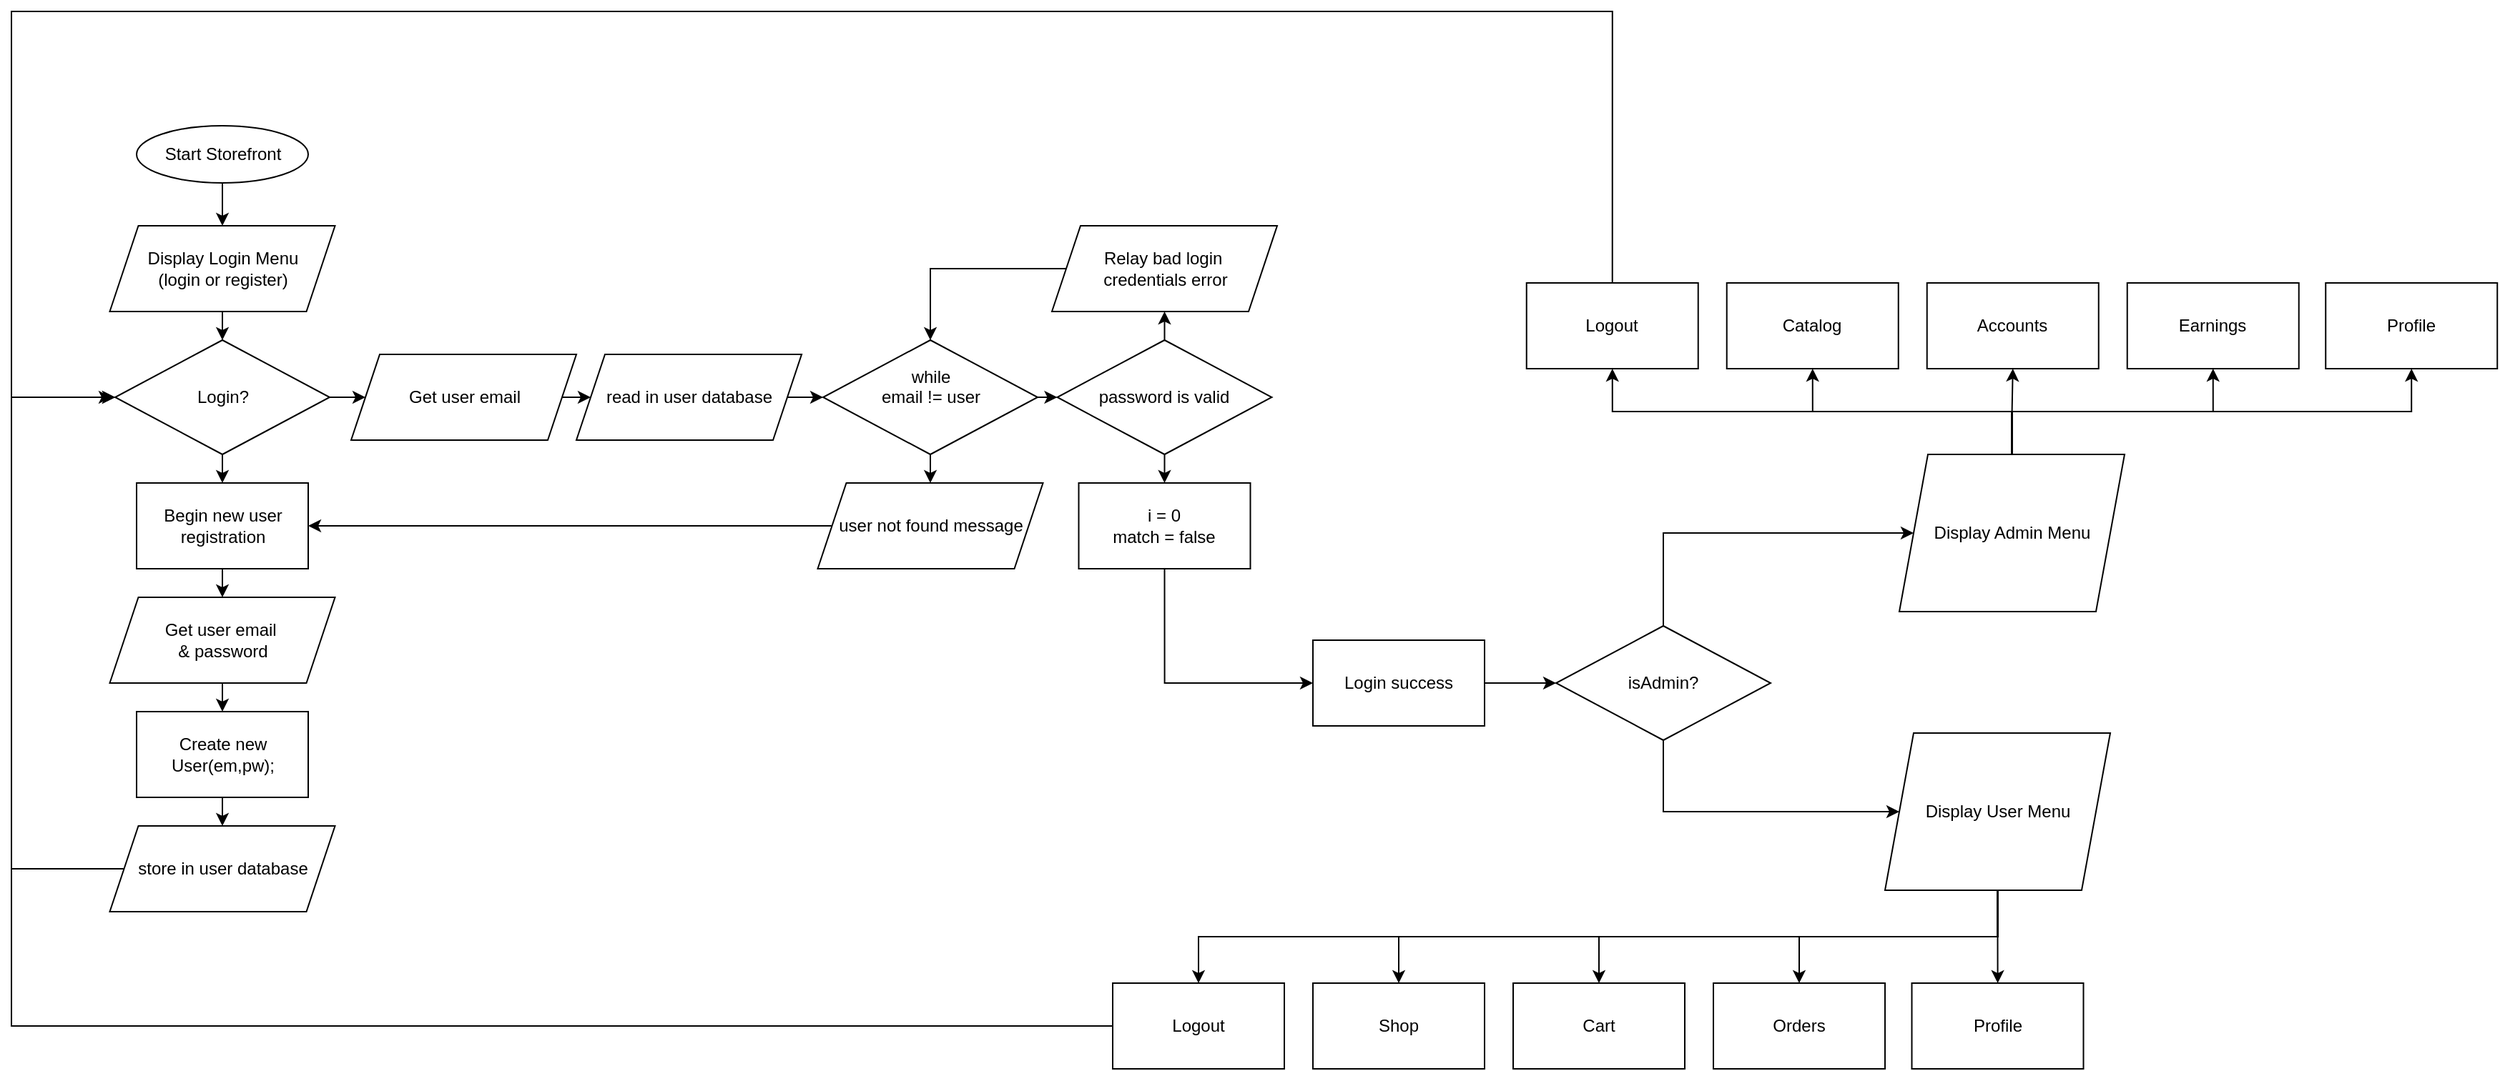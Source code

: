 <mxfile version="24.5.1" type="device">
  <diagram name="Page-1" id="Yp3pKR1Z_C9z_jeVdbPI">
    <mxGraphModel dx="4756" dy="2386" grid="1" gridSize="10" guides="1" tooltips="1" connect="1" arrows="1" fold="1" page="1" pageScale="1" pageWidth="850" pageHeight="1100" math="0" shadow="0">
      <root>
        <mxCell id="0" />
        <mxCell id="1" parent="0" />
        <mxCell id="k0gBEbsWEV2b1fCz5B16-71" style="edgeStyle=orthogonalEdgeStyle;rounded=0;orthogonalLoop=1;jettySize=auto;html=1;exitX=0.5;exitY=1;exitDx=0;exitDy=0;entryX=0.5;entryY=0;entryDx=0;entryDy=0;" parent="1" source="k0gBEbsWEV2b1fCz5B16-1" target="k0gBEbsWEV2b1fCz5B16-4" edge="1">
          <mxGeometry relative="1" as="geometry" />
        </mxCell>
        <mxCell id="k0gBEbsWEV2b1fCz5B16-1" value="Start Storefront" style="ellipse;whiteSpace=wrap;html=1;" parent="1" vertex="1">
          <mxGeometry x="-1772.5" y="-530" width="120" height="40" as="geometry" />
        </mxCell>
        <mxCell id="k0gBEbsWEV2b1fCz5B16-18" style="edgeStyle=orthogonalEdgeStyle;rounded=0;orthogonalLoop=1;jettySize=auto;html=1;exitX=1;exitY=0.5;exitDx=0;exitDy=0;entryX=0;entryY=0.5;entryDx=0;entryDy=0;" parent="1" source="k0gBEbsWEV2b1fCz5B16-3" target="k0gBEbsWEV2b1fCz5B16-7" edge="1">
          <mxGeometry relative="1" as="geometry" />
        </mxCell>
        <mxCell id="k0gBEbsWEV2b1fCz5B16-38" style="edgeStyle=orthogonalEdgeStyle;rounded=0;orthogonalLoop=1;jettySize=auto;html=1;exitX=0.5;exitY=1;exitDx=0;exitDy=0;entryX=0.5;entryY=0;entryDx=0;entryDy=0;" parent="1" source="k0gBEbsWEV2b1fCz5B16-3" target="k0gBEbsWEV2b1fCz5B16-30" edge="1">
          <mxGeometry relative="1" as="geometry" />
        </mxCell>
        <mxCell id="k0gBEbsWEV2b1fCz5B16-3" value="Login?" style="rhombus;whiteSpace=wrap;html=1;" parent="1" vertex="1">
          <mxGeometry x="-1787.5" y="-380" width="150" height="80" as="geometry" />
        </mxCell>
        <mxCell id="k0gBEbsWEV2b1fCz5B16-17" style="edgeStyle=orthogonalEdgeStyle;rounded=0;orthogonalLoop=1;jettySize=auto;html=1;exitX=0.5;exitY=1;exitDx=0;exitDy=0;entryX=0.5;entryY=0;entryDx=0;entryDy=0;" parent="1" source="k0gBEbsWEV2b1fCz5B16-4" target="k0gBEbsWEV2b1fCz5B16-3" edge="1">
          <mxGeometry relative="1" as="geometry" />
        </mxCell>
        <mxCell id="k0gBEbsWEV2b1fCz5B16-4" value="Display Login Menu&lt;div&gt;(login or register)&lt;/div&gt;" style="shape=parallelogram;perimeter=parallelogramPerimeter;whiteSpace=wrap;html=1;fixedSize=1;" parent="1" vertex="1">
          <mxGeometry x="-1791.25" y="-460" width="157.5" height="60" as="geometry" />
        </mxCell>
        <mxCell id="k0gBEbsWEV2b1fCz5B16-19" style="edgeStyle=orthogonalEdgeStyle;rounded=0;orthogonalLoop=1;jettySize=auto;html=1;exitX=1;exitY=0.5;exitDx=0;exitDy=0;entryX=0;entryY=0.5;entryDx=0;entryDy=0;" parent="1" source="k0gBEbsWEV2b1fCz5B16-7" target="k0gBEbsWEV2b1fCz5B16-8" edge="1">
          <mxGeometry relative="1" as="geometry" />
        </mxCell>
        <mxCell id="k0gBEbsWEV2b1fCz5B16-7" value="Get user email" style="shape=parallelogram;perimeter=parallelogramPerimeter;whiteSpace=wrap;html=1;fixedSize=1;" parent="1" vertex="1">
          <mxGeometry x="-1622.5" y="-370" width="157.5" height="60" as="geometry" />
        </mxCell>
        <mxCell id="k0gBEbsWEV2b1fCz5B16-20" style="edgeStyle=orthogonalEdgeStyle;rounded=0;orthogonalLoop=1;jettySize=auto;html=1;exitX=1;exitY=0.5;exitDx=0;exitDy=0;entryX=0;entryY=0.5;entryDx=0;entryDy=0;" parent="1" source="k0gBEbsWEV2b1fCz5B16-8" target="k0gBEbsWEV2b1fCz5B16-9" edge="1">
          <mxGeometry relative="1" as="geometry" />
        </mxCell>
        <mxCell id="k0gBEbsWEV2b1fCz5B16-8" value="read in user database" style="shape=parallelogram;perimeter=parallelogramPerimeter;whiteSpace=wrap;html=1;fixedSize=1;" parent="1" vertex="1">
          <mxGeometry x="-1465" y="-370" width="157.5" height="60" as="geometry" />
        </mxCell>
        <mxCell id="k0gBEbsWEV2b1fCz5B16-21" style="edgeStyle=orthogonalEdgeStyle;rounded=0;orthogonalLoop=1;jettySize=auto;html=1;exitX=1;exitY=0.5;exitDx=0;exitDy=0;entryX=0;entryY=0.5;entryDx=0;entryDy=0;" parent="1" source="k0gBEbsWEV2b1fCz5B16-9" target="k0gBEbsWEV2b1fCz5B16-12" edge="1">
          <mxGeometry relative="1" as="geometry" />
        </mxCell>
        <mxCell id="k0gBEbsWEV2b1fCz5B16-36" style="edgeStyle=orthogonalEdgeStyle;rounded=0;orthogonalLoop=1;jettySize=auto;html=1;exitX=0.5;exitY=1;exitDx=0;exitDy=0;entryX=0.5;entryY=0;entryDx=0;entryDy=0;" parent="1" source="k0gBEbsWEV2b1fCz5B16-9" target="k0gBEbsWEV2b1fCz5B16-35" edge="1">
          <mxGeometry relative="1" as="geometry" />
        </mxCell>
        <mxCell id="k0gBEbsWEV2b1fCz5B16-9" value="while&lt;div&gt;email != user&lt;/div&gt;&lt;div&gt;&lt;br&gt;&lt;/div&gt;" style="rhombus;whiteSpace=wrap;html=1;" parent="1" vertex="1">
          <mxGeometry x="-1292.5" y="-380" width="150" height="80" as="geometry" />
        </mxCell>
        <mxCell id="k0gBEbsWEV2b1fCz5B16-76" style="edgeStyle=orthogonalEdgeStyle;rounded=0;orthogonalLoop=1;jettySize=auto;html=1;exitX=1;exitY=0.5;exitDx=0;exitDy=0;entryX=0;entryY=0.5;entryDx=0;entryDy=0;" parent="1" source="k0gBEbsWEV2b1fCz5B16-11" target="k0gBEbsWEV2b1fCz5B16-73" edge="1">
          <mxGeometry relative="1" as="geometry" />
        </mxCell>
        <mxCell id="k0gBEbsWEV2b1fCz5B16-11" value="Login success" style="rounded=0;whiteSpace=wrap;html=1;" parent="1" vertex="1">
          <mxGeometry x="-950" y="-170" width="120" height="60" as="geometry" />
        </mxCell>
        <mxCell id="k0gBEbsWEV2b1fCz5B16-28" style="edgeStyle=orthogonalEdgeStyle;rounded=0;orthogonalLoop=1;jettySize=auto;html=1;exitX=0.5;exitY=0;exitDx=0;exitDy=0;entryX=0.5;entryY=1;entryDx=0;entryDy=0;" parent="1" source="k0gBEbsWEV2b1fCz5B16-12" target="k0gBEbsWEV2b1fCz5B16-14" edge="1">
          <mxGeometry relative="1" as="geometry" />
        </mxCell>
        <mxCell id="k0gBEbsWEV2b1fCz5B16-70" style="edgeStyle=orthogonalEdgeStyle;rounded=0;orthogonalLoop=1;jettySize=auto;html=1;exitX=0.5;exitY=1;exitDx=0;exitDy=0;entryX=0.5;entryY=0;entryDx=0;entryDy=0;" parent="1" source="k0gBEbsWEV2b1fCz5B16-12" target="k0gBEbsWEV2b1fCz5B16-43" edge="1">
          <mxGeometry relative="1" as="geometry" />
        </mxCell>
        <mxCell id="k0gBEbsWEV2b1fCz5B16-12" value="password is valid" style="rhombus;whiteSpace=wrap;html=1;" parent="1" vertex="1">
          <mxGeometry x="-1128.75" y="-380" width="150" height="80" as="geometry" />
        </mxCell>
        <mxCell id="k0gBEbsWEV2b1fCz5B16-29" style="edgeStyle=orthogonalEdgeStyle;rounded=0;orthogonalLoop=1;jettySize=auto;html=1;exitX=0;exitY=0.5;exitDx=0;exitDy=0;entryX=0.5;entryY=0;entryDx=0;entryDy=0;" parent="1" source="k0gBEbsWEV2b1fCz5B16-14" target="k0gBEbsWEV2b1fCz5B16-9" edge="1">
          <mxGeometry relative="1" as="geometry" />
        </mxCell>
        <mxCell id="k0gBEbsWEV2b1fCz5B16-14" value="Relay bad login&amp;nbsp;&lt;div&gt;credentials error&lt;/div&gt;" style="shape=parallelogram;perimeter=parallelogramPerimeter;whiteSpace=wrap;html=1;fixedSize=1;" parent="1" vertex="1">
          <mxGeometry x="-1132.5" y="-460" width="157.5" height="60" as="geometry" />
        </mxCell>
        <mxCell id="k0gBEbsWEV2b1fCz5B16-39" style="edgeStyle=orthogonalEdgeStyle;rounded=0;orthogonalLoop=1;jettySize=auto;html=1;exitX=0.5;exitY=1;exitDx=0;exitDy=0;entryX=0.5;entryY=0;entryDx=0;entryDy=0;" parent="1" source="k0gBEbsWEV2b1fCz5B16-30" target="k0gBEbsWEV2b1fCz5B16-32" edge="1">
          <mxGeometry relative="1" as="geometry" />
        </mxCell>
        <mxCell id="k0gBEbsWEV2b1fCz5B16-30" value="Begin new user registration" style="rounded=0;whiteSpace=wrap;html=1;" parent="1" vertex="1">
          <mxGeometry x="-1772.5" y="-280" width="120" height="60" as="geometry" />
        </mxCell>
        <mxCell id="k0gBEbsWEV2b1fCz5B16-41" style="edgeStyle=orthogonalEdgeStyle;rounded=0;orthogonalLoop=1;jettySize=auto;html=1;exitX=0.5;exitY=1;exitDx=0;exitDy=0;entryX=0.5;entryY=0;entryDx=0;entryDy=0;" parent="1" source="k0gBEbsWEV2b1fCz5B16-31" target="k0gBEbsWEV2b1fCz5B16-33" edge="1">
          <mxGeometry relative="1" as="geometry" />
        </mxCell>
        <mxCell id="k0gBEbsWEV2b1fCz5B16-31" value="Create new User(em,pw);" style="rounded=0;whiteSpace=wrap;html=1;" parent="1" vertex="1">
          <mxGeometry x="-1772.5" y="-120" width="120" height="60" as="geometry" />
        </mxCell>
        <mxCell id="k0gBEbsWEV2b1fCz5B16-40" style="edgeStyle=orthogonalEdgeStyle;rounded=0;orthogonalLoop=1;jettySize=auto;html=1;exitX=0.5;exitY=1;exitDx=0;exitDy=0;entryX=0.5;entryY=0;entryDx=0;entryDy=0;" parent="1" source="k0gBEbsWEV2b1fCz5B16-32" target="k0gBEbsWEV2b1fCz5B16-31" edge="1">
          <mxGeometry relative="1" as="geometry" />
        </mxCell>
        <mxCell id="k0gBEbsWEV2b1fCz5B16-32" value="Get user email&amp;nbsp;&lt;div&gt;&amp;amp; password&lt;/div&gt;" style="shape=parallelogram;perimeter=parallelogramPerimeter;whiteSpace=wrap;html=1;fixedSize=1;" parent="1" vertex="1">
          <mxGeometry x="-1791.25" y="-200" width="157.5" height="60" as="geometry" />
        </mxCell>
        <mxCell id="k0gBEbsWEV2b1fCz5B16-72" style="edgeStyle=orthogonalEdgeStyle;rounded=0;orthogonalLoop=1;jettySize=auto;html=1;exitX=0;exitY=0.5;exitDx=0;exitDy=0;entryX=0;entryY=0.5;entryDx=0;entryDy=0;" parent="1" source="k0gBEbsWEV2b1fCz5B16-33" target="k0gBEbsWEV2b1fCz5B16-3" edge="1">
          <mxGeometry relative="1" as="geometry">
            <Array as="points">
              <mxPoint x="-1860" y="-10" />
              <mxPoint x="-1860" y="-340" />
            </Array>
          </mxGeometry>
        </mxCell>
        <mxCell id="k0gBEbsWEV2b1fCz5B16-33" value="store in user database" style="shape=parallelogram;perimeter=parallelogramPerimeter;whiteSpace=wrap;html=1;fixedSize=1;" parent="1" vertex="1">
          <mxGeometry x="-1791.25" y="-40" width="157.5" height="60" as="geometry" />
        </mxCell>
        <mxCell id="k0gBEbsWEV2b1fCz5B16-37" style="edgeStyle=orthogonalEdgeStyle;rounded=0;orthogonalLoop=1;jettySize=auto;html=1;exitX=0;exitY=0.5;exitDx=0;exitDy=0;entryX=1;entryY=0.5;entryDx=0;entryDy=0;" parent="1" source="k0gBEbsWEV2b1fCz5B16-35" target="k0gBEbsWEV2b1fCz5B16-30" edge="1">
          <mxGeometry relative="1" as="geometry" />
        </mxCell>
        <mxCell id="k0gBEbsWEV2b1fCz5B16-35" value="user not found message" style="shape=parallelogram;perimeter=parallelogramPerimeter;whiteSpace=wrap;html=1;fixedSize=1;" parent="1" vertex="1">
          <mxGeometry x="-1296.25" y="-280" width="157.5" height="60" as="geometry" />
        </mxCell>
        <mxCell id="k9H31jI7IDeOXlhfYxdj-3" value="" style="edgeStyle=orthogonalEdgeStyle;rounded=0;orthogonalLoop=1;jettySize=auto;html=1;" parent="1" source="k0gBEbsWEV2b1fCz5B16-42" target="k0gBEbsWEV2b1fCz5B16-85" edge="1">
          <mxGeometry relative="1" as="geometry" />
        </mxCell>
        <mxCell id="k9H31jI7IDeOXlhfYxdj-13" style="edgeStyle=orthogonalEdgeStyle;rounded=0;orthogonalLoop=1;jettySize=auto;html=1;exitX=0.5;exitY=1;exitDx=0;exitDy=0;entryX=0.5;entryY=0;entryDx=0;entryDy=0;" parent="1" source="k0gBEbsWEV2b1fCz5B16-42" target="k9H31jI7IDeOXlhfYxdj-11" edge="1">
          <mxGeometry relative="1" as="geometry" />
        </mxCell>
        <mxCell id="k9H31jI7IDeOXlhfYxdj-14" style="edgeStyle=orthogonalEdgeStyle;rounded=0;orthogonalLoop=1;jettySize=auto;html=1;exitX=0.5;exitY=1;exitDx=0;exitDy=0;" parent="1" source="k0gBEbsWEV2b1fCz5B16-42" target="k9H31jI7IDeOXlhfYxdj-12" edge="1">
          <mxGeometry relative="1" as="geometry" />
        </mxCell>
        <mxCell id="k9H31jI7IDeOXlhfYxdj-16" style="edgeStyle=orthogonalEdgeStyle;rounded=0;orthogonalLoop=1;jettySize=auto;html=1;exitX=0.5;exitY=1;exitDx=0;exitDy=0;entryX=0.5;entryY=0;entryDx=0;entryDy=0;" parent="1" source="k0gBEbsWEV2b1fCz5B16-42" target="k9H31jI7IDeOXlhfYxdj-15" edge="1">
          <mxGeometry relative="1" as="geometry" />
        </mxCell>
        <mxCell id="k9H31jI7IDeOXlhfYxdj-22" style="edgeStyle=orthogonalEdgeStyle;rounded=0;orthogonalLoop=1;jettySize=auto;html=1;exitX=0.5;exitY=1;exitDx=0;exitDy=0;" parent="1" source="k0gBEbsWEV2b1fCz5B16-42" target="k9H31jI7IDeOXlhfYxdj-21" edge="1">
          <mxGeometry relative="1" as="geometry" />
        </mxCell>
        <mxCell id="k0gBEbsWEV2b1fCz5B16-42" value="Display User Menu" style="shape=parallelogram;perimeter=parallelogramPerimeter;whiteSpace=wrap;html=1;fixedSize=1;" parent="1" vertex="1">
          <mxGeometry x="-550" y="-105" width="157.5" height="110" as="geometry" />
        </mxCell>
        <mxCell id="k0gBEbsWEV2b1fCz5B16-55" style="edgeStyle=orthogonalEdgeStyle;rounded=0;orthogonalLoop=1;jettySize=auto;html=1;exitX=0.5;exitY=1;exitDx=0;exitDy=0;entryX=0;entryY=0.5;entryDx=0;entryDy=0;" parent="1" source="k0gBEbsWEV2b1fCz5B16-43" target="k0gBEbsWEV2b1fCz5B16-11" edge="1">
          <mxGeometry relative="1" as="geometry">
            <mxPoint x="-1053.75" y="-180" as="targetPoint" />
          </mxGeometry>
        </mxCell>
        <mxCell id="k0gBEbsWEV2b1fCz5B16-43" value="i = 0&lt;div&gt;match = false&lt;/div&gt;" style="rounded=0;whiteSpace=wrap;html=1;" parent="1" vertex="1">
          <mxGeometry x="-1113.75" y="-280" width="120" height="60" as="geometry" />
        </mxCell>
        <mxCell id="k0gBEbsWEV2b1fCz5B16-80" style="edgeStyle=orthogonalEdgeStyle;rounded=0;orthogonalLoop=1;jettySize=auto;html=1;exitX=0.5;exitY=1;exitDx=0;exitDy=0;entryX=0;entryY=0.5;entryDx=0;entryDy=0;" parent="1" source="k0gBEbsWEV2b1fCz5B16-73" target="k0gBEbsWEV2b1fCz5B16-42" edge="1">
          <mxGeometry relative="1" as="geometry" />
        </mxCell>
        <mxCell id="aHoTU5PsChffIERLwZlP-2" style="edgeStyle=orthogonalEdgeStyle;rounded=0;orthogonalLoop=1;jettySize=auto;html=1;exitX=0.5;exitY=0;exitDx=0;exitDy=0;entryX=0;entryY=0.5;entryDx=0;entryDy=0;" edge="1" parent="1" source="k0gBEbsWEV2b1fCz5B16-73" target="aHoTU5PsChffIERLwZlP-1">
          <mxGeometry relative="1" as="geometry">
            <Array as="points">
              <mxPoint x="-705" y="-245" />
            </Array>
          </mxGeometry>
        </mxCell>
        <mxCell id="k0gBEbsWEV2b1fCz5B16-73" value="isAdmin?" style="rhombus;whiteSpace=wrap;html=1;" parent="1" vertex="1">
          <mxGeometry x="-780" y="-180" width="150" height="80" as="geometry" />
        </mxCell>
        <mxCell id="k0gBEbsWEV2b1fCz5B16-85" value="Profile" style="rounded=0;whiteSpace=wrap;html=1;" parent="1" vertex="1">
          <mxGeometry x="-531.25" y="70" width="120" height="60" as="geometry" />
        </mxCell>
        <mxCell id="k9H31jI7IDeOXlhfYxdj-11" value="Orders" style="rounded=0;whiteSpace=wrap;html=1;" parent="1" vertex="1">
          <mxGeometry x="-670" y="70" width="120" height="60" as="geometry" />
        </mxCell>
        <mxCell id="k9H31jI7IDeOXlhfYxdj-12" value="Cart" style="rounded=0;whiteSpace=wrap;html=1;" parent="1" vertex="1">
          <mxGeometry x="-810" y="70" width="120" height="60" as="geometry" />
        </mxCell>
        <mxCell id="k9H31jI7IDeOXlhfYxdj-15" value="Shop" style="rounded=0;whiteSpace=wrap;html=1;" parent="1" vertex="1">
          <mxGeometry x="-950" y="70" width="120" height="60" as="geometry" />
        </mxCell>
        <mxCell id="k9H31jI7IDeOXlhfYxdj-23" style="edgeStyle=orthogonalEdgeStyle;rounded=0;orthogonalLoop=1;jettySize=auto;html=1;exitX=0;exitY=0.5;exitDx=0;exitDy=0;" parent="1" source="k9H31jI7IDeOXlhfYxdj-21" edge="1">
          <mxGeometry relative="1" as="geometry">
            <mxPoint x="-1790" y="-340" as="targetPoint" />
            <Array as="points">
              <mxPoint x="-1860" y="100" />
              <mxPoint x="-1860" y="-340" />
            </Array>
          </mxGeometry>
        </mxCell>
        <mxCell id="k9H31jI7IDeOXlhfYxdj-21" value="Logout" style="rounded=0;whiteSpace=wrap;html=1;" parent="1" vertex="1">
          <mxGeometry x="-1090" y="70" width="120" height="60" as="geometry" />
        </mxCell>
        <mxCell id="aHoTU5PsChffIERLwZlP-8" style="edgeStyle=orthogonalEdgeStyle;rounded=0;orthogonalLoop=1;jettySize=auto;html=1;exitX=0.5;exitY=0;exitDx=0;exitDy=0;entryX=0.5;entryY=1;entryDx=0;entryDy=0;" edge="1" parent="1" source="aHoTU5PsChffIERLwZlP-1" target="aHoTU5PsChffIERLwZlP-5">
          <mxGeometry relative="1" as="geometry" />
        </mxCell>
        <mxCell id="aHoTU5PsChffIERLwZlP-9" style="edgeStyle=orthogonalEdgeStyle;rounded=0;orthogonalLoop=1;jettySize=auto;html=1;exitX=0.5;exitY=0;exitDx=0;exitDy=0;entryX=0.5;entryY=1;entryDx=0;entryDy=0;" edge="1" parent="1" source="aHoTU5PsChffIERLwZlP-1" target="aHoTU5PsChffIERLwZlP-4">
          <mxGeometry relative="1" as="geometry" />
        </mxCell>
        <mxCell id="aHoTU5PsChffIERLwZlP-10" style="edgeStyle=orthogonalEdgeStyle;rounded=0;orthogonalLoop=1;jettySize=auto;html=1;exitX=0.5;exitY=0;exitDx=0;exitDy=0;entryX=0.5;entryY=1;entryDx=0;entryDy=0;" edge="1" parent="1" source="aHoTU5PsChffIERLwZlP-1" target="aHoTU5PsChffIERLwZlP-3">
          <mxGeometry relative="1" as="geometry" />
        </mxCell>
        <mxCell id="aHoTU5PsChffIERLwZlP-11" style="edgeStyle=orthogonalEdgeStyle;rounded=0;orthogonalLoop=1;jettySize=auto;html=1;exitX=0.5;exitY=0;exitDx=0;exitDy=0;entryX=0.5;entryY=1;entryDx=0;entryDy=0;" edge="1" parent="1" source="aHoTU5PsChffIERLwZlP-1" target="aHoTU5PsChffIERLwZlP-6">
          <mxGeometry relative="1" as="geometry" />
        </mxCell>
        <mxCell id="aHoTU5PsChffIERLwZlP-12" style="edgeStyle=orthogonalEdgeStyle;rounded=0;orthogonalLoop=1;jettySize=auto;html=1;exitX=0.5;exitY=0;exitDx=0;exitDy=0;entryX=0.5;entryY=1;entryDx=0;entryDy=0;" edge="1" parent="1" source="aHoTU5PsChffIERLwZlP-1" target="aHoTU5PsChffIERLwZlP-7">
          <mxGeometry relative="1" as="geometry" />
        </mxCell>
        <mxCell id="aHoTU5PsChffIERLwZlP-1" value="Display Admin Menu" style="shape=parallelogram;perimeter=parallelogramPerimeter;whiteSpace=wrap;html=1;fixedSize=1;" vertex="1" parent="1">
          <mxGeometry x="-540" y="-300" width="157.5" height="110" as="geometry" />
        </mxCell>
        <mxCell id="aHoTU5PsChffIERLwZlP-3" value="Profile" style="rounded=0;whiteSpace=wrap;html=1;" vertex="1" parent="1">
          <mxGeometry x="-241.88" y="-420" width="120" height="60" as="geometry" />
        </mxCell>
        <mxCell id="aHoTU5PsChffIERLwZlP-4" value="Earnings" style="rounded=0;whiteSpace=wrap;html=1;" vertex="1" parent="1">
          <mxGeometry x="-380.63" y="-420" width="120" height="60" as="geometry" />
        </mxCell>
        <mxCell id="aHoTU5PsChffIERLwZlP-5" value="Accounts" style="rounded=0;whiteSpace=wrap;html=1;" vertex="1" parent="1">
          <mxGeometry x="-520.63" y="-420" width="120" height="60" as="geometry" />
        </mxCell>
        <mxCell id="aHoTU5PsChffIERLwZlP-6" value="Catalog" style="rounded=0;whiteSpace=wrap;html=1;" vertex="1" parent="1">
          <mxGeometry x="-660.63" y="-420" width="120" height="60" as="geometry" />
        </mxCell>
        <mxCell id="aHoTU5PsChffIERLwZlP-13" style="edgeStyle=orthogonalEdgeStyle;rounded=0;orthogonalLoop=1;jettySize=auto;html=1;exitX=0.5;exitY=0;exitDx=0;exitDy=0;entryX=0;entryY=0.5;entryDx=0;entryDy=0;" edge="1" parent="1" source="aHoTU5PsChffIERLwZlP-7" target="k0gBEbsWEV2b1fCz5B16-3">
          <mxGeometry relative="1" as="geometry">
            <Array as="points">
              <mxPoint x="-741" y="-610" />
              <mxPoint x="-1860" y="-610" />
              <mxPoint x="-1860" y="-340" />
            </Array>
          </mxGeometry>
        </mxCell>
        <mxCell id="aHoTU5PsChffIERLwZlP-7" value="Logout" style="rounded=0;whiteSpace=wrap;html=1;" vertex="1" parent="1">
          <mxGeometry x="-800.63" y="-420" width="120" height="60" as="geometry" />
        </mxCell>
      </root>
    </mxGraphModel>
  </diagram>
</mxfile>
